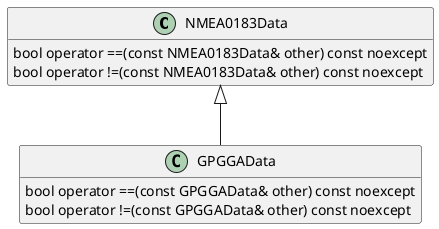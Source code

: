@startuml
skinparam linetype ortho
hide empty members

class NMEA0183Data
class GPGGAData

NMEA0183Data : bool operator ==(const NMEA0183Data& other) const noexcept
NMEA0183Data : bool operator !=(const NMEA0183Data& other) const noexcept
GPGGAData : bool operator ==(const GPGGAData& other) const noexcept
GPGGAData : bool operator !=(const GPGGAData& other) const noexcept

NMEA0183Data <|-- GPGGAData

@enduml

